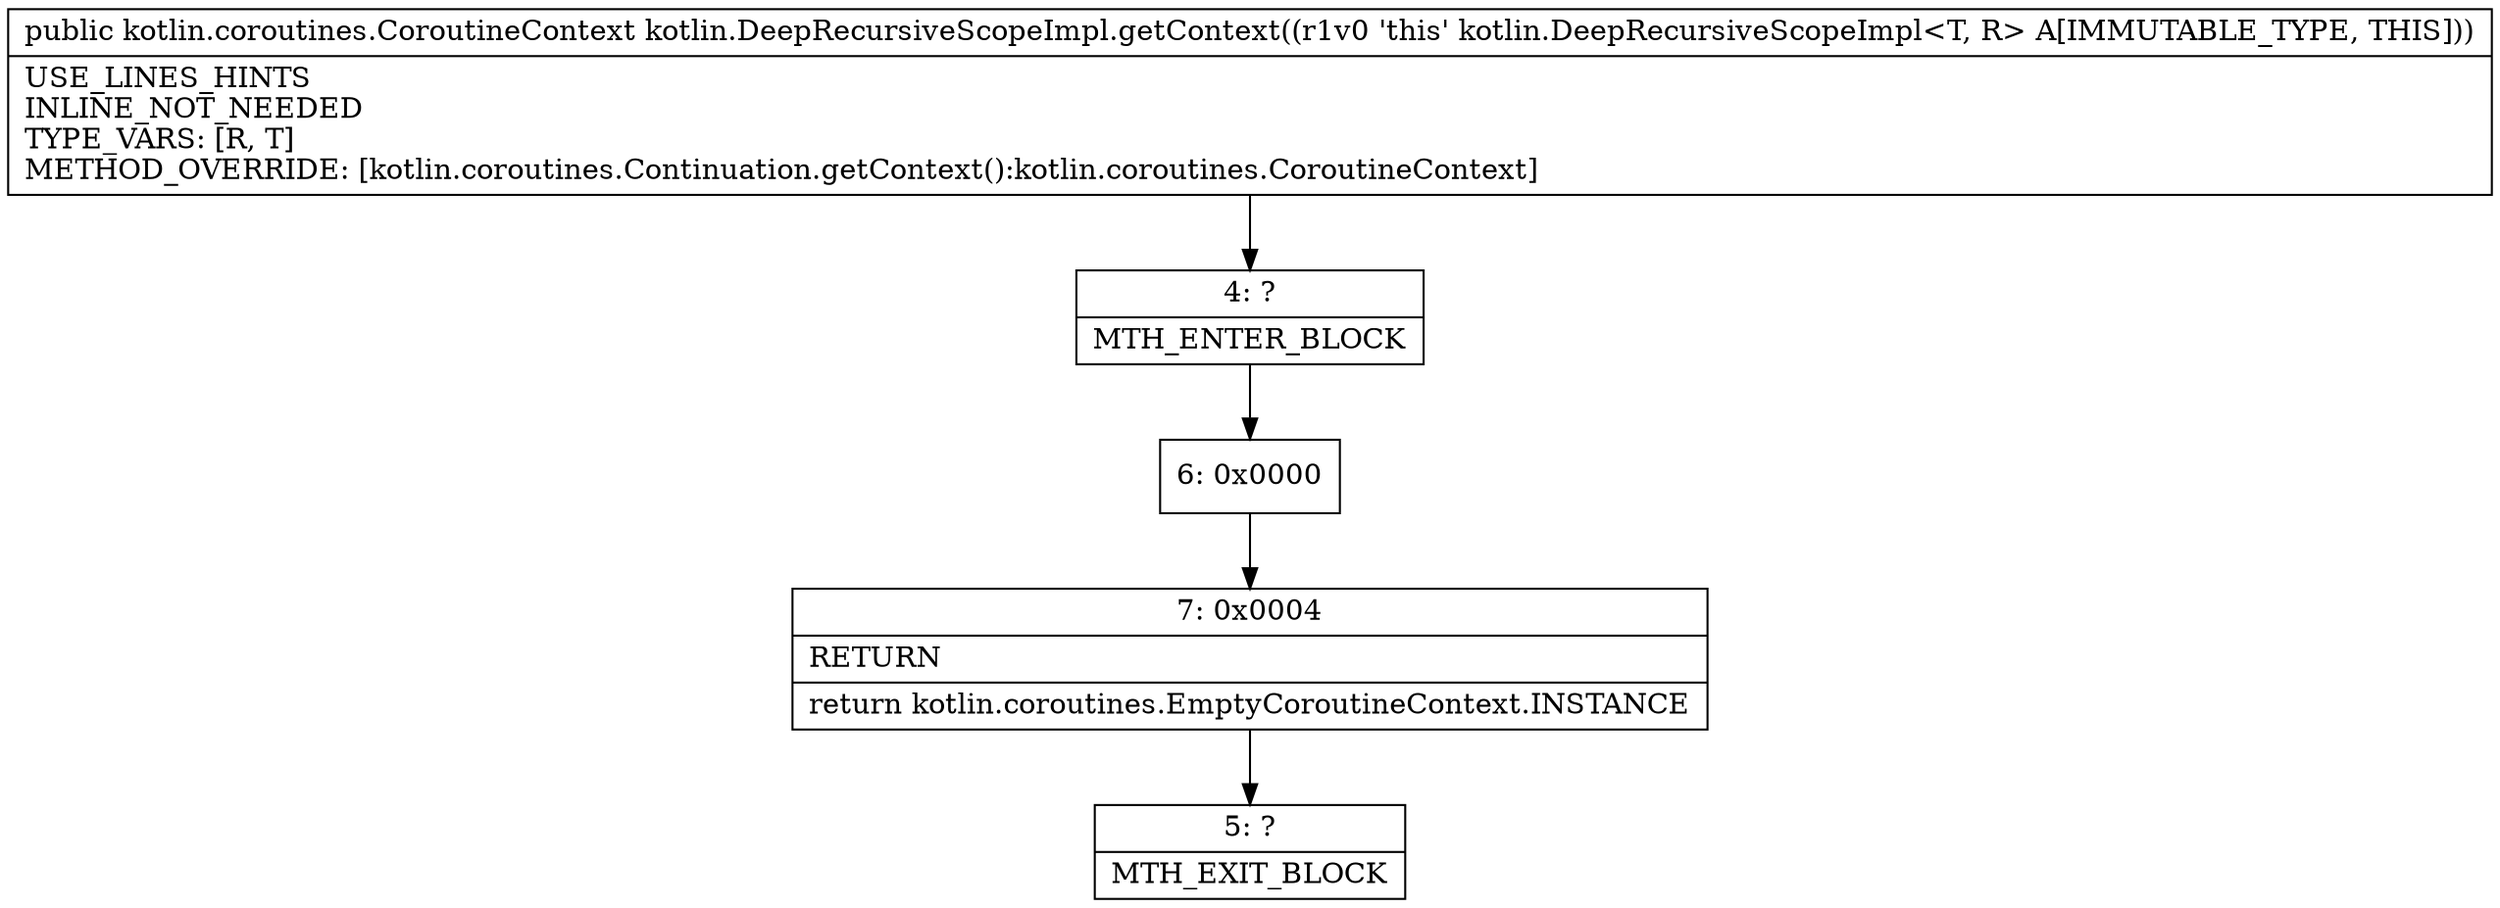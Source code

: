 digraph "CFG forkotlin.DeepRecursiveScopeImpl.getContext()Lkotlin\/coroutines\/CoroutineContext;" {
Node_4 [shape=record,label="{4\:\ ?|MTH_ENTER_BLOCK\l}"];
Node_6 [shape=record,label="{6\:\ 0x0000}"];
Node_7 [shape=record,label="{7\:\ 0x0004|RETURN\l|return kotlin.coroutines.EmptyCoroutineContext.INSTANCE\l}"];
Node_5 [shape=record,label="{5\:\ ?|MTH_EXIT_BLOCK\l}"];
MethodNode[shape=record,label="{public kotlin.coroutines.CoroutineContext kotlin.DeepRecursiveScopeImpl.getContext((r1v0 'this' kotlin.DeepRecursiveScopeImpl\<T, R\> A[IMMUTABLE_TYPE, THIS]))  | USE_LINES_HINTS\lINLINE_NOT_NEEDED\lTYPE_VARS: [R, T]\lMETHOD_OVERRIDE: [kotlin.coroutines.Continuation.getContext():kotlin.coroutines.CoroutineContext]\l}"];
MethodNode -> Node_4;Node_4 -> Node_6;
Node_6 -> Node_7;
Node_7 -> Node_5;
}

